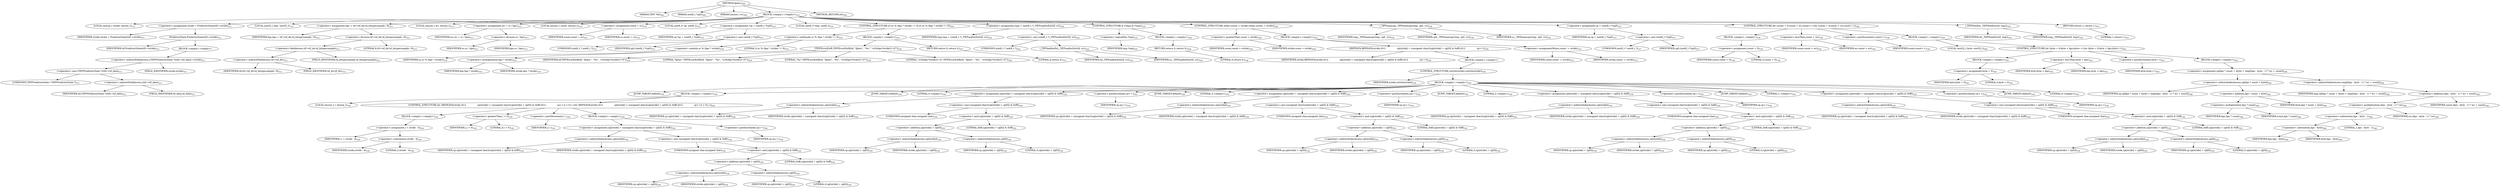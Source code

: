 digraph "fpAcc" {  
"37347" [label = <(METHOD,fpAcc)<SUB>509</SUB>> ]
"37348" [label = <(PARAM,TIFF *tif)<SUB>509</SUB>> ]
"37349" [label = <(PARAM,uint8_t *cp0)<SUB>509</SUB>> ]
"37350" [label = <(PARAM,tmsize_t cc)<SUB>509</SUB>> ]
"37351" [label = <(BLOCK,&lt;empty&gt;,&lt;empty&gt;)<SUB>510</SUB>> ]
"37352" [label = <(LOCAL,tmsize_t stride: tmsize_t)<SUB>511</SUB>> ]
"37353" [label = <(&lt;operator&gt;.assignment,stride = PredictorState(tif)-&gt;stride)<SUB>511</SUB>> ]
"37354" [label = <(IDENTIFIER,stride,stride = PredictorState(tif)-&gt;stride)<SUB>511</SUB>> ]
"37355" [label = <(PredictorState,PredictorState(tif)-&gt;stride)<SUB>511</SUB>> ]
"37356" [label = <(IDENTIFIER,tif,PredictorState(tif)-&gt;stride)<SUB>511</SUB>> ]
"37357" [label = <(BLOCK,&lt;empty&gt;,&lt;empty&gt;)> ]
"37358" [label = <(&lt;operator&gt;.indirectFieldAccess,((TIFFPredictorState *)(tif)-&gt;tif_data)-&gt;stride)<SUB>511</SUB>> ]
"37359" [label = <(&lt;operator&gt;.cast,(TIFFPredictorState *)(tif)-&gt;tif_data)<SUB>511</SUB>> ]
"37360" [label = <(UNKNOWN,TIFFPredictorState *,TIFFPredictorState *)<SUB>511</SUB>> ]
"37361" [label = <(&lt;operator&gt;.indirectFieldAccess,(tif)-&gt;tif_data)<SUB>511</SUB>> ]
"37362" [label = <(IDENTIFIER,tif,(TIFFPredictorState *)(tif)-&gt;tif_data)<SUB>511</SUB>> ]
"37363" [label = <(FIELD_IDENTIFIER,tif_data,tif_data)<SUB>511</SUB>> ]
"37364" [label = <(FIELD_IDENTIFIER,stride,stride)<SUB>511</SUB>> ]
"37365" [label = <(LOCAL,uint32_t bps: uint32_t)<SUB>512</SUB>> ]
"37366" [label = <(&lt;operator&gt;.assignment,bps = tif-&gt;tif_dir.td_bitspersample / 8)<SUB>512</SUB>> ]
"37367" [label = <(IDENTIFIER,bps,bps = tif-&gt;tif_dir.td_bitspersample / 8)<SUB>512</SUB>> ]
"37368" [label = <(&lt;operator&gt;.division,tif-&gt;tif_dir.td_bitspersample / 8)<SUB>512</SUB>> ]
"37369" [label = <(&lt;operator&gt;.fieldAccess,tif-&gt;tif_dir.td_bitspersample)<SUB>512</SUB>> ]
"37370" [label = <(&lt;operator&gt;.indirectFieldAccess,tif-&gt;tif_dir)<SUB>512</SUB>> ]
"37371" [label = <(IDENTIFIER,tif,tif-&gt;tif_dir.td_bitspersample / 8)<SUB>512</SUB>> ]
"37372" [label = <(FIELD_IDENTIFIER,tif_dir,tif_dir)<SUB>512</SUB>> ]
"37373" [label = <(FIELD_IDENTIFIER,td_bitspersample,td_bitspersample)<SUB>512</SUB>> ]
"37374" [label = <(LITERAL,8,tif-&gt;tif_dir.td_bitspersample / 8)<SUB>512</SUB>> ]
"37375" [label = <(LOCAL,tmsize_t wc: tmsize_t)<SUB>513</SUB>> ]
"37376" [label = <(&lt;operator&gt;.assignment,wc = cc / bps)<SUB>513</SUB>> ]
"37377" [label = <(IDENTIFIER,wc,wc = cc / bps)<SUB>513</SUB>> ]
"37378" [label = <(&lt;operator&gt;.division,cc / bps)<SUB>513</SUB>> ]
"37379" [label = <(IDENTIFIER,cc,cc / bps)<SUB>513</SUB>> ]
"37380" [label = <(IDENTIFIER,bps,cc / bps)<SUB>513</SUB>> ]
"37381" [label = <(LOCAL,tmsize_t count: tmsize_t)<SUB>514</SUB>> ]
"37382" [label = <(&lt;operator&gt;.assignment,count = cc)<SUB>514</SUB>> ]
"37383" [label = <(IDENTIFIER,count,count = cc)<SUB>514</SUB>> ]
"37384" [label = <(IDENTIFIER,cc,count = cc)<SUB>514</SUB>> ]
"37385" [label = <(LOCAL,uint8_t* cp: uint8_t)<SUB>515</SUB>> ]
"37386" [label = <(&lt;operator&gt;.assignment,*cp = (uint8_t *)cp0)<SUB>515</SUB>> ]
"37387" [label = <(IDENTIFIER,cp,*cp = (uint8_t *)cp0)<SUB>515</SUB>> ]
"37388" [label = <(&lt;operator&gt;.cast,(uint8_t *)cp0)<SUB>515</SUB>> ]
"37389" [label = <(UNKNOWN,uint8_t *,uint8_t *)<SUB>515</SUB>> ]
"37390" [label = <(IDENTIFIER,cp0,(uint8_t *)cp0)<SUB>515</SUB>> ]
"37391" [label = <(LOCAL,uint8_t* tmp: uint8_t)<SUB>516</SUB>> ]
"37392" [label = <(CONTROL_STRUCTURE,if (cc % (bps * stride) != 0),if (cc % (bps * stride) != 0))<SUB>518</SUB>> ]
"37393" [label = <(&lt;operator&gt;.notEquals,cc % (bps * stride) != 0)<SUB>518</SUB>> ]
"37394" [label = <(&lt;operator&gt;.modulo,cc % (bps * stride))<SUB>518</SUB>> ]
"37395" [label = <(IDENTIFIER,cc,cc % (bps * stride))<SUB>518</SUB>> ]
"37396" [label = <(&lt;operator&gt;.multiplication,bps * stride)<SUB>518</SUB>> ]
"37397" [label = <(IDENTIFIER,bps,bps * stride)<SUB>518</SUB>> ]
"37398" [label = <(IDENTIFIER,stride,bps * stride)<SUB>518</SUB>> ]
"37399" [label = <(LITERAL,0,cc % (bps * stride) != 0)<SUB>518</SUB>> ]
"37400" [label = <(BLOCK,&lt;empty&gt;,&lt;empty&gt;)<SUB>519</SUB>> ]
"37401" [label = <(TIFFErrorExtR,TIFFErrorExtR(tif, &quot;fpAcc&quot;, &quot;%s&quot;, &quot;cc%(bps*stride))!=0&quot;))<SUB>520</SUB>> ]
"37402" [label = <(IDENTIFIER,tif,TIFFErrorExtR(tif, &quot;fpAcc&quot;, &quot;%s&quot;, &quot;cc%(bps*stride))!=0&quot;))<SUB>520</SUB>> ]
"37403" [label = <(LITERAL,&quot;fpAcc&quot;,TIFFErrorExtR(tif, &quot;fpAcc&quot;, &quot;%s&quot;, &quot;cc%(bps*stride))!=0&quot;))<SUB>520</SUB>> ]
"37404" [label = <(LITERAL,&quot;%s&quot;,TIFFErrorExtR(tif, &quot;fpAcc&quot;, &quot;%s&quot;, &quot;cc%(bps*stride))!=0&quot;))<SUB>520</SUB>> ]
"37405" [label = <(LITERAL,&quot;cc%(bps*stride))!=0&quot;,TIFFErrorExtR(tif, &quot;fpAcc&quot;, &quot;%s&quot;, &quot;cc%(bps*stride))!=0&quot;))<SUB>520</SUB>> ]
"37406" [label = <(RETURN,return 0;,return 0;)<SUB>521</SUB>> ]
"37407" [label = <(LITERAL,0,return 0;)<SUB>521</SUB>> ]
"37408" [label = <(&lt;operator&gt;.assignment,tmp = (uint8_t *)_TIFFmallocExt(tif, cc))<SUB>524</SUB>> ]
"37409" [label = <(IDENTIFIER,tmp,tmp = (uint8_t *)_TIFFmallocExt(tif, cc))<SUB>524</SUB>> ]
"37410" [label = <(&lt;operator&gt;.cast,(uint8_t *)_TIFFmallocExt(tif, cc))<SUB>524</SUB>> ]
"37411" [label = <(UNKNOWN,uint8_t *,uint8_t *)<SUB>524</SUB>> ]
"37412" [label = <(_TIFFmallocExt,_TIFFmallocExt(tif, cc))<SUB>524</SUB>> ]
"37413" [label = <(IDENTIFIER,tif,_TIFFmallocExt(tif, cc))<SUB>524</SUB>> ]
"37414" [label = <(IDENTIFIER,cc,_TIFFmallocExt(tif, cc))<SUB>524</SUB>> ]
"37415" [label = <(CONTROL_STRUCTURE,if (!tmp),if (!tmp))<SUB>525</SUB>> ]
"37416" [label = <(&lt;operator&gt;.logicalNot,!tmp)<SUB>525</SUB>> ]
"37417" [label = <(IDENTIFIER,tmp,!tmp)<SUB>525</SUB>> ]
"37418" [label = <(BLOCK,&lt;empty&gt;,&lt;empty&gt;)<SUB>526</SUB>> ]
"37419" [label = <(RETURN,return 0;,return 0;)<SUB>526</SUB>> ]
"37420" [label = <(LITERAL,0,return 0;)<SUB>526</SUB>> ]
"37421" [label = <(CONTROL_STRUCTURE,while (count &gt; stride),while (count &gt; stride))<SUB>528</SUB>> ]
"37422" [label = <(&lt;operator&gt;.greaterThan,count &gt; stride)<SUB>528</SUB>> ]
"37423" [label = <(IDENTIFIER,count,count &gt; stride)<SUB>528</SUB>> ]
"37424" [label = <(IDENTIFIER,stride,count &gt; stride)<SUB>528</SUB>> ]
"37425" [label = <(BLOCK,&lt;empty&gt;,&lt;empty&gt;)<SUB>529</SUB>> ]
"37426" [label = <(REPEAT4,REPEAT4(stride,\012                cp[stride] = (unsigned char)((cp[stride] + cp[0]) &amp; 0xff);\012                cp++))<SUB>530</SUB>> ]
"37427" [label = <(IDENTIFIER,stride,REPEAT4(stride,\012                cp[stride] = (unsigned char)((cp[stride] + cp[0]) &amp; 0xff);\012                cp++))<SUB>530</SUB>> ]
"37428" [label = <(BLOCK,&lt;empty&gt;,&lt;empty&gt;)> ]
"37429" [label = <(CONTROL_STRUCTURE,switch(stride),switch(stride))<SUB>530</SUB>> ]
"37430" [label = <(IDENTIFIER,stride,switch(stride))<SUB>530</SUB>> ]
"37431" [label = <(BLOCK,&lt;empty&gt;,&lt;empty&gt;)<SUB>530</SUB>> ]
"37432" [label = <(JUMP_TARGET,default)<SUB>530</SUB>> ]
"37433" [label = <(BLOCK,&lt;empty&gt;,&lt;empty&gt;)<SUB>530</SUB>> ]
"37434" [label = <(LOCAL,tmsize_t i: tmsize_t)<SUB>530</SUB>> ]
"37435" [label = <(CONTROL_STRUCTURE,for (REPEAT4(stride,\012                cp[stride] = (unsigned char)((cp[stride] + cp[0]) &amp; 0xff);\012                cp++)i &gt; 0;i--),for (REPEAT4(stride,\012                cp[stride] = (unsigned char)((cp[stride] + cp[0]) &amp; 0xff);\012                cp++)i &gt; 0;i--))<SUB>530</SUB>> ]
"37436" [label = <(BLOCK,&lt;empty&gt;,&lt;empty&gt;)<SUB>530</SUB>> ]
"37437" [label = <(&lt;operator&gt;.assignment,i = stride - 4)<SUB>530</SUB>> ]
"37438" [label = <(IDENTIFIER,i,i = stride - 4)<SUB>530</SUB>> ]
"37439" [label = <(&lt;operator&gt;.subtraction,stride - 4)<SUB>530</SUB>> ]
"37440" [label = <(IDENTIFIER,stride,stride - 4)<SUB>530</SUB>> ]
"37441" [label = <(LITERAL,4,stride - 4)<SUB>530</SUB>> ]
"37442" [label = <(&lt;operator&gt;.greaterThan,i &gt; 0)<SUB>530</SUB>> ]
"37443" [label = <(IDENTIFIER,i,i &gt; 0)<SUB>530</SUB>> ]
"37444" [label = <(LITERAL,0,i &gt; 0)<SUB>530</SUB>> ]
"37445" [label = <(&lt;operator&gt;.postDecrement,i--)<SUB>530</SUB>> ]
"37446" [label = <(IDENTIFIER,i,i--)<SUB>530</SUB>> ]
"37447" [label = <(BLOCK,&lt;empty&gt;,&lt;empty&gt;)<SUB>530</SUB>> ]
"37448" [label = <(&lt;operator&gt;.assignment,cp[stride] = (unsigned char)((cp[stride] + cp[0]) &amp; 0xff))<SUB>530</SUB>> ]
"37449" [label = <(&lt;operator&gt;.indirectIndexAccess,cp[stride])<SUB>530</SUB>> ]
"37450" [label = <(IDENTIFIER,cp,cp[stride] = (unsigned char)((cp[stride] + cp[0]) &amp; 0xff))<SUB>530</SUB>> ]
"37451" [label = <(IDENTIFIER,stride,cp[stride] = (unsigned char)((cp[stride] + cp[0]) &amp; 0xff))<SUB>530</SUB>> ]
"37452" [label = <(&lt;operator&gt;.cast,(unsigned char)((cp[stride] + cp[0]) &amp; 0xff))<SUB>530</SUB>> ]
"37453" [label = <(UNKNOWN,unsigned char,unsigned char)<SUB>530</SUB>> ]
"37454" [label = <(&lt;operator&gt;.and,(cp[stride] + cp[0]) &amp; 0xff)<SUB>530</SUB>> ]
"37455" [label = <(&lt;operator&gt;.addition,cp[stride] + cp[0])<SUB>530</SUB>> ]
"37456" [label = <(&lt;operator&gt;.indirectIndexAccess,cp[stride])<SUB>530</SUB>> ]
"37457" [label = <(IDENTIFIER,cp,cp[stride] + cp[0])<SUB>530</SUB>> ]
"37458" [label = <(IDENTIFIER,stride,cp[stride] + cp[0])<SUB>530</SUB>> ]
"37459" [label = <(&lt;operator&gt;.indirectIndexAccess,cp[0])<SUB>530</SUB>> ]
"37460" [label = <(IDENTIFIER,cp,cp[stride] + cp[0])<SUB>530</SUB>> ]
"37461" [label = <(LITERAL,0,cp[stride] + cp[0])<SUB>530</SUB>> ]
"37462" [label = <(LITERAL,0xff,(cp[stride] + cp[0]) &amp; 0xff)<SUB>530</SUB>> ]
"37463" [label = <(&lt;operator&gt;.postIncrement,cp++)<SUB>530</SUB>> ]
"37464" [label = <(IDENTIFIER,cp,cp++)<SUB>530</SUB>> ]
"37465" [label = <(JUMP_TARGET,default)<SUB>530</SUB>> ]
"37466" [label = <(LITERAL,4,&lt;empty&gt;)<SUB>530</SUB>> ]
"37467" [label = <(&lt;operator&gt;.assignment,cp[stride] = (unsigned char)((cp[stride] + cp[0]) &amp; 0xff))<SUB>530</SUB>> ]
"37468" [label = <(&lt;operator&gt;.indirectIndexAccess,cp[stride])<SUB>530</SUB>> ]
"37469" [label = <(IDENTIFIER,cp,cp[stride] = (unsigned char)((cp[stride] + cp[0]) &amp; 0xff))<SUB>530</SUB>> ]
"37470" [label = <(IDENTIFIER,stride,cp[stride] = (unsigned char)((cp[stride] + cp[0]) &amp; 0xff))<SUB>530</SUB>> ]
"37471" [label = <(&lt;operator&gt;.cast,(unsigned char)((cp[stride] + cp[0]) &amp; 0xff))<SUB>530</SUB>> ]
"37472" [label = <(UNKNOWN,unsigned char,unsigned char)<SUB>530</SUB>> ]
"37473" [label = <(&lt;operator&gt;.and,(cp[stride] + cp[0]) &amp; 0xff)<SUB>530</SUB>> ]
"37474" [label = <(&lt;operator&gt;.addition,cp[stride] + cp[0])<SUB>530</SUB>> ]
"37475" [label = <(&lt;operator&gt;.indirectIndexAccess,cp[stride])<SUB>530</SUB>> ]
"37476" [label = <(IDENTIFIER,cp,cp[stride] + cp[0])<SUB>530</SUB>> ]
"37477" [label = <(IDENTIFIER,stride,cp[stride] + cp[0])<SUB>530</SUB>> ]
"37478" [label = <(&lt;operator&gt;.indirectIndexAccess,cp[0])<SUB>530</SUB>> ]
"37479" [label = <(IDENTIFIER,cp,cp[stride] + cp[0])<SUB>530</SUB>> ]
"37480" [label = <(LITERAL,0,cp[stride] + cp[0])<SUB>530</SUB>> ]
"37481" [label = <(LITERAL,0xff,(cp[stride] + cp[0]) &amp; 0xff)<SUB>530</SUB>> ]
"37482" [label = <(&lt;operator&gt;.postIncrement,cp++)<SUB>530</SUB>> ]
"37483" [label = <(IDENTIFIER,cp,cp++)<SUB>530</SUB>> ]
"37484" [label = <(JUMP_TARGET,default)<SUB>530</SUB>> ]
"37485" [label = <(LITERAL,3,&lt;empty&gt;)<SUB>530</SUB>> ]
"37486" [label = <(&lt;operator&gt;.assignment,cp[stride] = (unsigned char)((cp[stride] + cp[0]) &amp; 0xff))<SUB>530</SUB>> ]
"37487" [label = <(&lt;operator&gt;.indirectIndexAccess,cp[stride])<SUB>530</SUB>> ]
"37488" [label = <(IDENTIFIER,cp,cp[stride] = (unsigned char)((cp[stride] + cp[0]) &amp; 0xff))<SUB>530</SUB>> ]
"37489" [label = <(IDENTIFIER,stride,cp[stride] = (unsigned char)((cp[stride] + cp[0]) &amp; 0xff))<SUB>530</SUB>> ]
"37490" [label = <(&lt;operator&gt;.cast,(unsigned char)((cp[stride] + cp[0]) &amp; 0xff))<SUB>530</SUB>> ]
"37491" [label = <(UNKNOWN,unsigned char,unsigned char)<SUB>530</SUB>> ]
"37492" [label = <(&lt;operator&gt;.and,(cp[stride] + cp[0]) &amp; 0xff)<SUB>530</SUB>> ]
"37493" [label = <(&lt;operator&gt;.addition,cp[stride] + cp[0])<SUB>530</SUB>> ]
"37494" [label = <(&lt;operator&gt;.indirectIndexAccess,cp[stride])<SUB>530</SUB>> ]
"37495" [label = <(IDENTIFIER,cp,cp[stride] + cp[0])<SUB>530</SUB>> ]
"37496" [label = <(IDENTIFIER,stride,cp[stride] + cp[0])<SUB>530</SUB>> ]
"37497" [label = <(&lt;operator&gt;.indirectIndexAccess,cp[0])<SUB>530</SUB>> ]
"37498" [label = <(IDENTIFIER,cp,cp[stride] + cp[0])<SUB>530</SUB>> ]
"37499" [label = <(LITERAL,0,cp[stride] + cp[0])<SUB>530</SUB>> ]
"37500" [label = <(LITERAL,0xff,(cp[stride] + cp[0]) &amp; 0xff)<SUB>530</SUB>> ]
"37501" [label = <(&lt;operator&gt;.postIncrement,cp++)<SUB>530</SUB>> ]
"37502" [label = <(IDENTIFIER,cp,cp++)<SUB>530</SUB>> ]
"37503" [label = <(JUMP_TARGET,default)<SUB>530</SUB>> ]
"37504" [label = <(LITERAL,2,&lt;empty&gt;)<SUB>530</SUB>> ]
"37505" [label = <(&lt;operator&gt;.assignment,cp[stride] = (unsigned char)((cp[stride] + cp[0]) &amp; 0xff))<SUB>530</SUB>> ]
"37506" [label = <(&lt;operator&gt;.indirectIndexAccess,cp[stride])<SUB>530</SUB>> ]
"37507" [label = <(IDENTIFIER,cp,cp[stride] = (unsigned char)((cp[stride] + cp[0]) &amp; 0xff))<SUB>530</SUB>> ]
"37508" [label = <(IDENTIFIER,stride,cp[stride] = (unsigned char)((cp[stride] + cp[0]) &amp; 0xff))<SUB>530</SUB>> ]
"37509" [label = <(&lt;operator&gt;.cast,(unsigned char)((cp[stride] + cp[0]) &amp; 0xff))<SUB>530</SUB>> ]
"37510" [label = <(UNKNOWN,unsigned char,unsigned char)<SUB>530</SUB>> ]
"37511" [label = <(&lt;operator&gt;.and,(cp[stride] + cp[0]) &amp; 0xff)<SUB>530</SUB>> ]
"37512" [label = <(&lt;operator&gt;.addition,cp[stride] + cp[0])<SUB>530</SUB>> ]
"37513" [label = <(&lt;operator&gt;.indirectIndexAccess,cp[stride])<SUB>530</SUB>> ]
"37514" [label = <(IDENTIFIER,cp,cp[stride] + cp[0])<SUB>530</SUB>> ]
"37515" [label = <(IDENTIFIER,stride,cp[stride] + cp[0])<SUB>530</SUB>> ]
"37516" [label = <(&lt;operator&gt;.indirectIndexAccess,cp[0])<SUB>530</SUB>> ]
"37517" [label = <(IDENTIFIER,cp,cp[stride] + cp[0])<SUB>530</SUB>> ]
"37518" [label = <(LITERAL,0,cp[stride] + cp[0])<SUB>530</SUB>> ]
"37519" [label = <(LITERAL,0xff,(cp[stride] + cp[0]) &amp; 0xff)<SUB>530</SUB>> ]
"37520" [label = <(&lt;operator&gt;.postIncrement,cp++)<SUB>530</SUB>> ]
"37521" [label = <(IDENTIFIER,cp,cp++)<SUB>530</SUB>> ]
"37522" [label = <(JUMP_TARGET,default)<SUB>530</SUB>> ]
"37523" [label = <(LITERAL,1,&lt;empty&gt;)<SUB>530</SUB>> ]
"37524" [label = <(&lt;operator&gt;.assignment,cp[stride] = (unsigned char)((cp[stride] + cp[0]) &amp; 0xff))<SUB>530</SUB>> ]
"37525" [label = <(&lt;operator&gt;.indirectIndexAccess,cp[stride])<SUB>530</SUB>> ]
"37526" [label = <(IDENTIFIER,cp,cp[stride] = (unsigned char)((cp[stride] + cp[0]) &amp; 0xff))<SUB>530</SUB>> ]
"37527" [label = <(IDENTIFIER,stride,cp[stride] = (unsigned char)((cp[stride] + cp[0]) &amp; 0xff))<SUB>530</SUB>> ]
"37528" [label = <(&lt;operator&gt;.cast,(unsigned char)((cp[stride] + cp[0]) &amp; 0xff))<SUB>530</SUB>> ]
"37529" [label = <(UNKNOWN,unsigned char,unsigned char)<SUB>530</SUB>> ]
"37530" [label = <(&lt;operator&gt;.and,(cp[stride] + cp[0]) &amp; 0xff)<SUB>530</SUB>> ]
"37531" [label = <(&lt;operator&gt;.addition,cp[stride] + cp[0])<SUB>530</SUB>> ]
"37532" [label = <(&lt;operator&gt;.indirectIndexAccess,cp[stride])<SUB>530</SUB>> ]
"37533" [label = <(IDENTIFIER,cp,cp[stride] + cp[0])<SUB>530</SUB>> ]
"37534" [label = <(IDENTIFIER,stride,cp[stride] + cp[0])<SUB>530</SUB>> ]
"37535" [label = <(&lt;operator&gt;.indirectIndexAccess,cp[0])<SUB>530</SUB>> ]
"37536" [label = <(IDENTIFIER,cp,cp[stride] + cp[0])<SUB>530</SUB>> ]
"37537" [label = <(LITERAL,0,cp[stride] + cp[0])<SUB>530</SUB>> ]
"37538" [label = <(LITERAL,0xff,(cp[stride] + cp[0]) &amp; 0xff)<SUB>530</SUB>> ]
"37539" [label = <(&lt;operator&gt;.postIncrement,cp++)<SUB>530</SUB>> ]
"37540" [label = <(IDENTIFIER,cp,cp++)<SUB>530</SUB>> ]
"37541" [label = <(JUMP_TARGET,default)<SUB>530</SUB>> ]
"37542" [label = <(LITERAL,0,&lt;empty&gt;)<SUB>530</SUB>> ]
"37543" [label = <(&lt;operator&gt;.assignmentMinus,count -= stride)<SUB>533</SUB>> ]
"37544" [label = <(IDENTIFIER,count,count -= stride)<SUB>533</SUB>> ]
"37545" [label = <(IDENTIFIER,stride,count -= stride)<SUB>533</SUB>> ]
"37546" [label = <(_TIFFmemcpy,_TIFFmemcpy(tmp, cp0, cc))<SUB>536</SUB>> ]
"37547" [label = <(IDENTIFIER,tmp,_TIFFmemcpy(tmp, cp0, cc))<SUB>536</SUB>> ]
"37548" [label = <(IDENTIFIER,cp0,_TIFFmemcpy(tmp, cp0, cc))<SUB>536</SUB>> ]
"37549" [label = <(IDENTIFIER,cc,_TIFFmemcpy(tmp, cp0, cc))<SUB>536</SUB>> ]
"37550" [label = <(&lt;operator&gt;.assignment,cp = (uint8_t *)cp0)<SUB>537</SUB>> ]
"37551" [label = <(IDENTIFIER,cp,cp = (uint8_t *)cp0)<SUB>537</SUB>> ]
"37552" [label = <(&lt;operator&gt;.cast,(uint8_t *)cp0)<SUB>537</SUB>> ]
"37553" [label = <(UNKNOWN,uint8_t *,uint8_t *)<SUB>537</SUB>> ]
"37554" [label = <(IDENTIFIER,cp0,(uint8_t *)cp0)<SUB>537</SUB>> ]
"37555" [label = <(CONTROL_STRUCTURE,for (count = 0;count &lt; wc;count++),for (count = 0;count &lt; wc;count++))<SUB>538</SUB>> ]
"37556" [label = <(BLOCK,&lt;empty&gt;,&lt;empty&gt;)<SUB>538</SUB>> ]
"37557" [label = <(&lt;operator&gt;.assignment,count = 0)<SUB>538</SUB>> ]
"37558" [label = <(IDENTIFIER,count,count = 0)<SUB>538</SUB>> ]
"37559" [label = <(LITERAL,0,count = 0)<SUB>538</SUB>> ]
"37560" [label = <(&lt;operator&gt;.lessThan,count &lt; wc)<SUB>538</SUB>> ]
"37561" [label = <(IDENTIFIER,count,count &lt; wc)<SUB>538</SUB>> ]
"37562" [label = <(IDENTIFIER,wc,count &lt; wc)<SUB>538</SUB>> ]
"37563" [label = <(&lt;operator&gt;.postIncrement,count++)<SUB>538</SUB>> ]
"37564" [label = <(IDENTIFIER,count,count++)<SUB>538</SUB>> ]
"37565" [label = <(BLOCK,&lt;empty&gt;,&lt;empty&gt;)<SUB>539</SUB>> ]
"37566" [label = <(LOCAL,uint32_t byte: uint32_t)<SUB>540</SUB>> ]
"37567" [label = <(CONTROL_STRUCTURE,for (byte = 0;byte &lt; bps;byte++),for (byte = 0;byte &lt; bps;byte++))<SUB>541</SUB>> ]
"37568" [label = <(BLOCK,&lt;empty&gt;,&lt;empty&gt;)<SUB>541</SUB>> ]
"37569" [label = <(&lt;operator&gt;.assignment,byte = 0)<SUB>541</SUB>> ]
"37570" [label = <(IDENTIFIER,byte,byte = 0)<SUB>541</SUB>> ]
"37571" [label = <(LITERAL,0,byte = 0)<SUB>541</SUB>> ]
"37572" [label = <(&lt;operator&gt;.lessThan,byte &lt; bps)<SUB>541</SUB>> ]
"37573" [label = <(IDENTIFIER,byte,byte &lt; bps)<SUB>541</SUB>> ]
"37574" [label = <(IDENTIFIER,bps,byte &lt; bps)<SUB>541</SUB>> ]
"37575" [label = <(&lt;operator&gt;.postIncrement,byte++)<SUB>541</SUB>> ]
"37576" [label = <(IDENTIFIER,byte,byte++)<SUB>541</SUB>> ]
"37577" [label = <(BLOCK,&lt;empty&gt;,&lt;empty&gt;)<SUB>542</SUB>> ]
"37578" [label = <(&lt;operator&gt;.assignment,cp[bps * count + byte] = tmp[(bps - byte - 1) * wc + count])<SUB>546</SUB>> ]
"37579" [label = <(&lt;operator&gt;.indirectIndexAccess,cp[bps * count + byte])<SUB>546</SUB>> ]
"37580" [label = <(IDENTIFIER,cp,cp[bps * count + byte] = tmp[(bps - byte - 1) * wc + count])<SUB>546</SUB>> ]
"37581" [label = <(&lt;operator&gt;.addition,bps * count + byte)<SUB>546</SUB>> ]
"37582" [label = <(&lt;operator&gt;.multiplication,bps * count)<SUB>546</SUB>> ]
"37583" [label = <(IDENTIFIER,bps,bps * count)<SUB>546</SUB>> ]
"37584" [label = <(IDENTIFIER,count,bps * count)<SUB>546</SUB>> ]
"37585" [label = <(IDENTIFIER,byte,bps * count + byte)<SUB>546</SUB>> ]
"37586" [label = <(&lt;operator&gt;.indirectIndexAccess,tmp[(bps - byte - 1) * wc + count])<SUB>546</SUB>> ]
"37587" [label = <(IDENTIFIER,tmp,cp[bps * count + byte] = tmp[(bps - byte - 1) * wc + count])<SUB>546</SUB>> ]
"37588" [label = <(&lt;operator&gt;.addition,(bps - byte - 1) * wc + count)<SUB>546</SUB>> ]
"37589" [label = <(&lt;operator&gt;.multiplication,(bps - byte - 1) * wc)<SUB>546</SUB>> ]
"37590" [label = <(&lt;operator&gt;.subtraction,bps - byte - 1)<SUB>546</SUB>> ]
"37591" [label = <(&lt;operator&gt;.subtraction,bps - byte)<SUB>546</SUB>> ]
"37592" [label = <(IDENTIFIER,bps,bps - byte)<SUB>546</SUB>> ]
"37593" [label = <(IDENTIFIER,byte,bps - byte)<SUB>546</SUB>> ]
"37594" [label = <(LITERAL,1,bps - byte - 1)<SUB>546</SUB>> ]
"37595" [label = <(IDENTIFIER,wc,(bps - byte - 1) * wc)<SUB>546</SUB>> ]
"37596" [label = <(IDENTIFIER,count,(bps - byte - 1) * wc + count)<SUB>546</SUB>> ]
"37597" [label = <(_TIFFfreeExt,_TIFFfreeExt(tif, tmp))<SUB>550</SUB>> ]
"37598" [label = <(IDENTIFIER,tif,_TIFFfreeExt(tif, tmp))<SUB>550</SUB>> ]
"37599" [label = <(IDENTIFIER,tmp,_TIFFfreeExt(tif, tmp))<SUB>550</SUB>> ]
"37600" [label = <(RETURN,return 1;,return 1;)<SUB>551</SUB>> ]
"37601" [label = <(LITERAL,1,return 1;)<SUB>551</SUB>> ]
"37602" [label = <(METHOD_RETURN,int)<SUB>509</SUB>> ]
  "37347" -> "37348" 
  "37347" -> "37349" 
  "37347" -> "37350" 
  "37347" -> "37351" 
  "37347" -> "37602" 
  "37351" -> "37352" 
  "37351" -> "37353" 
  "37351" -> "37365" 
  "37351" -> "37366" 
  "37351" -> "37375" 
  "37351" -> "37376" 
  "37351" -> "37381" 
  "37351" -> "37382" 
  "37351" -> "37385" 
  "37351" -> "37386" 
  "37351" -> "37391" 
  "37351" -> "37392" 
  "37351" -> "37408" 
  "37351" -> "37415" 
  "37351" -> "37421" 
  "37351" -> "37546" 
  "37351" -> "37550" 
  "37351" -> "37555" 
  "37351" -> "37597" 
  "37351" -> "37600" 
  "37353" -> "37354" 
  "37353" -> "37355" 
  "37355" -> "37356" 
  "37355" -> "37357" 
  "37357" -> "37358" 
  "37358" -> "37359" 
  "37358" -> "37364" 
  "37359" -> "37360" 
  "37359" -> "37361" 
  "37361" -> "37362" 
  "37361" -> "37363" 
  "37366" -> "37367" 
  "37366" -> "37368" 
  "37368" -> "37369" 
  "37368" -> "37374" 
  "37369" -> "37370" 
  "37369" -> "37373" 
  "37370" -> "37371" 
  "37370" -> "37372" 
  "37376" -> "37377" 
  "37376" -> "37378" 
  "37378" -> "37379" 
  "37378" -> "37380" 
  "37382" -> "37383" 
  "37382" -> "37384" 
  "37386" -> "37387" 
  "37386" -> "37388" 
  "37388" -> "37389" 
  "37388" -> "37390" 
  "37392" -> "37393" 
  "37392" -> "37400" 
  "37393" -> "37394" 
  "37393" -> "37399" 
  "37394" -> "37395" 
  "37394" -> "37396" 
  "37396" -> "37397" 
  "37396" -> "37398" 
  "37400" -> "37401" 
  "37400" -> "37406" 
  "37401" -> "37402" 
  "37401" -> "37403" 
  "37401" -> "37404" 
  "37401" -> "37405" 
  "37406" -> "37407" 
  "37408" -> "37409" 
  "37408" -> "37410" 
  "37410" -> "37411" 
  "37410" -> "37412" 
  "37412" -> "37413" 
  "37412" -> "37414" 
  "37415" -> "37416" 
  "37415" -> "37418" 
  "37416" -> "37417" 
  "37418" -> "37419" 
  "37419" -> "37420" 
  "37421" -> "37422" 
  "37421" -> "37425" 
  "37422" -> "37423" 
  "37422" -> "37424" 
  "37425" -> "37426" 
  "37425" -> "37543" 
  "37426" -> "37427" 
  "37426" -> "37428" 
  "37428" -> "37429" 
  "37429" -> "37430" 
  "37429" -> "37431" 
  "37431" -> "37432" 
  "37431" -> "37433" 
  "37431" -> "37465" 
  "37431" -> "37466" 
  "37431" -> "37467" 
  "37431" -> "37482" 
  "37431" -> "37484" 
  "37431" -> "37485" 
  "37431" -> "37486" 
  "37431" -> "37501" 
  "37431" -> "37503" 
  "37431" -> "37504" 
  "37431" -> "37505" 
  "37431" -> "37520" 
  "37431" -> "37522" 
  "37431" -> "37523" 
  "37431" -> "37524" 
  "37431" -> "37539" 
  "37431" -> "37541" 
  "37431" -> "37542" 
  "37433" -> "37434" 
  "37433" -> "37435" 
  "37435" -> "37436" 
  "37435" -> "37442" 
  "37435" -> "37445" 
  "37435" -> "37447" 
  "37436" -> "37437" 
  "37437" -> "37438" 
  "37437" -> "37439" 
  "37439" -> "37440" 
  "37439" -> "37441" 
  "37442" -> "37443" 
  "37442" -> "37444" 
  "37445" -> "37446" 
  "37447" -> "37448" 
  "37447" -> "37463" 
  "37448" -> "37449" 
  "37448" -> "37452" 
  "37449" -> "37450" 
  "37449" -> "37451" 
  "37452" -> "37453" 
  "37452" -> "37454" 
  "37454" -> "37455" 
  "37454" -> "37462" 
  "37455" -> "37456" 
  "37455" -> "37459" 
  "37456" -> "37457" 
  "37456" -> "37458" 
  "37459" -> "37460" 
  "37459" -> "37461" 
  "37463" -> "37464" 
  "37467" -> "37468" 
  "37467" -> "37471" 
  "37468" -> "37469" 
  "37468" -> "37470" 
  "37471" -> "37472" 
  "37471" -> "37473" 
  "37473" -> "37474" 
  "37473" -> "37481" 
  "37474" -> "37475" 
  "37474" -> "37478" 
  "37475" -> "37476" 
  "37475" -> "37477" 
  "37478" -> "37479" 
  "37478" -> "37480" 
  "37482" -> "37483" 
  "37486" -> "37487" 
  "37486" -> "37490" 
  "37487" -> "37488" 
  "37487" -> "37489" 
  "37490" -> "37491" 
  "37490" -> "37492" 
  "37492" -> "37493" 
  "37492" -> "37500" 
  "37493" -> "37494" 
  "37493" -> "37497" 
  "37494" -> "37495" 
  "37494" -> "37496" 
  "37497" -> "37498" 
  "37497" -> "37499" 
  "37501" -> "37502" 
  "37505" -> "37506" 
  "37505" -> "37509" 
  "37506" -> "37507" 
  "37506" -> "37508" 
  "37509" -> "37510" 
  "37509" -> "37511" 
  "37511" -> "37512" 
  "37511" -> "37519" 
  "37512" -> "37513" 
  "37512" -> "37516" 
  "37513" -> "37514" 
  "37513" -> "37515" 
  "37516" -> "37517" 
  "37516" -> "37518" 
  "37520" -> "37521" 
  "37524" -> "37525" 
  "37524" -> "37528" 
  "37525" -> "37526" 
  "37525" -> "37527" 
  "37528" -> "37529" 
  "37528" -> "37530" 
  "37530" -> "37531" 
  "37530" -> "37538" 
  "37531" -> "37532" 
  "37531" -> "37535" 
  "37532" -> "37533" 
  "37532" -> "37534" 
  "37535" -> "37536" 
  "37535" -> "37537" 
  "37539" -> "37540" 
  "37543" -> "37544" 
  "37543" -> "37545" 
  "37546" -> "37547" 
  "37546" -> "37548" 
  "37546" -> "37549" 
  "37550" -> "37551" 
  "37550" -> "37552" 
  "37552" -> "37553" 
  "37552" -> "37554" 
  "37555" -> "37556" 
  "37555" -> "37560" 
  "37555" -> "37563" 
  "37555" -> "37565" 
  "37556" -> "37557" 
  "37557" -> "37558" 
  "37557" -> "37559" 
  "37560" -> "37561" 
  "37560" -> "37562" 
  "37563" -> "37564" 
  "37565" -> "37566" 
  "37565" -> "37567" 
  "37567" -> "37568" 
  "37567" -> "37572" 
  "37567" -> "37575" 
  "37567" -> "37577" 
  "37568" -> "37569" 
  "37569" -> "37570" 
  "37569" -> "37571" 
  "37572" -> "37573" 
  "37572" -> "37574" 
  "37575" -> "37576" 
  "37577" -> "37578" 
  "37578" -> "37579" 
  "37578" -> "37586" 
  "37579" -> "37580" 
  "37579" -> "37581" 
  "37581" -> "37582" 
  "37581" -> "37585" 
  "37582" -> "37583" 
  "37582" -> "37584" 
  "37586" -> "37587" 
  "37586" -> "37588" 
  "37588" -> "37589" 
  "37588" -> "37596" 
  "37589" -> "37590" 
  "37589" -> "37595" 
  "37590" -> "37591" 
  "37590" -> "37594" 
  "37591" -> "37592" 
  "37591" -> "37593" 
  "37597" -> "37598" 
  "37597" -> "37599" 
  "37600" -> "37601" 
}
